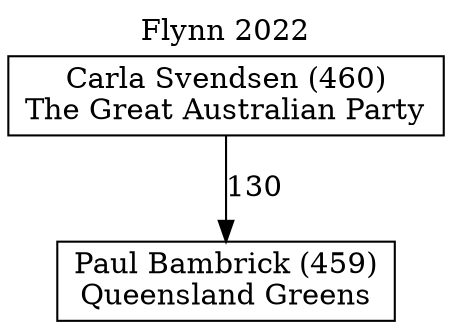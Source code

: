 // House preference flow
digraph "Paul Bambrick (459)_Flynn_2022" {
	graph [label="Flynn 2022" labelloc=t mclimit=10]
	node [shape=box]
	"Carla Svendsen (460)" [label="Carla Svendsen (460)
The Great Australian Party"]
	"Paul Bambrick (459)" [label="Paul Bambrick (459)
Queensland Greens"]
	"Carla Svendsen (460)" -> "Paul Bambrick (459)" [label=130]
}
